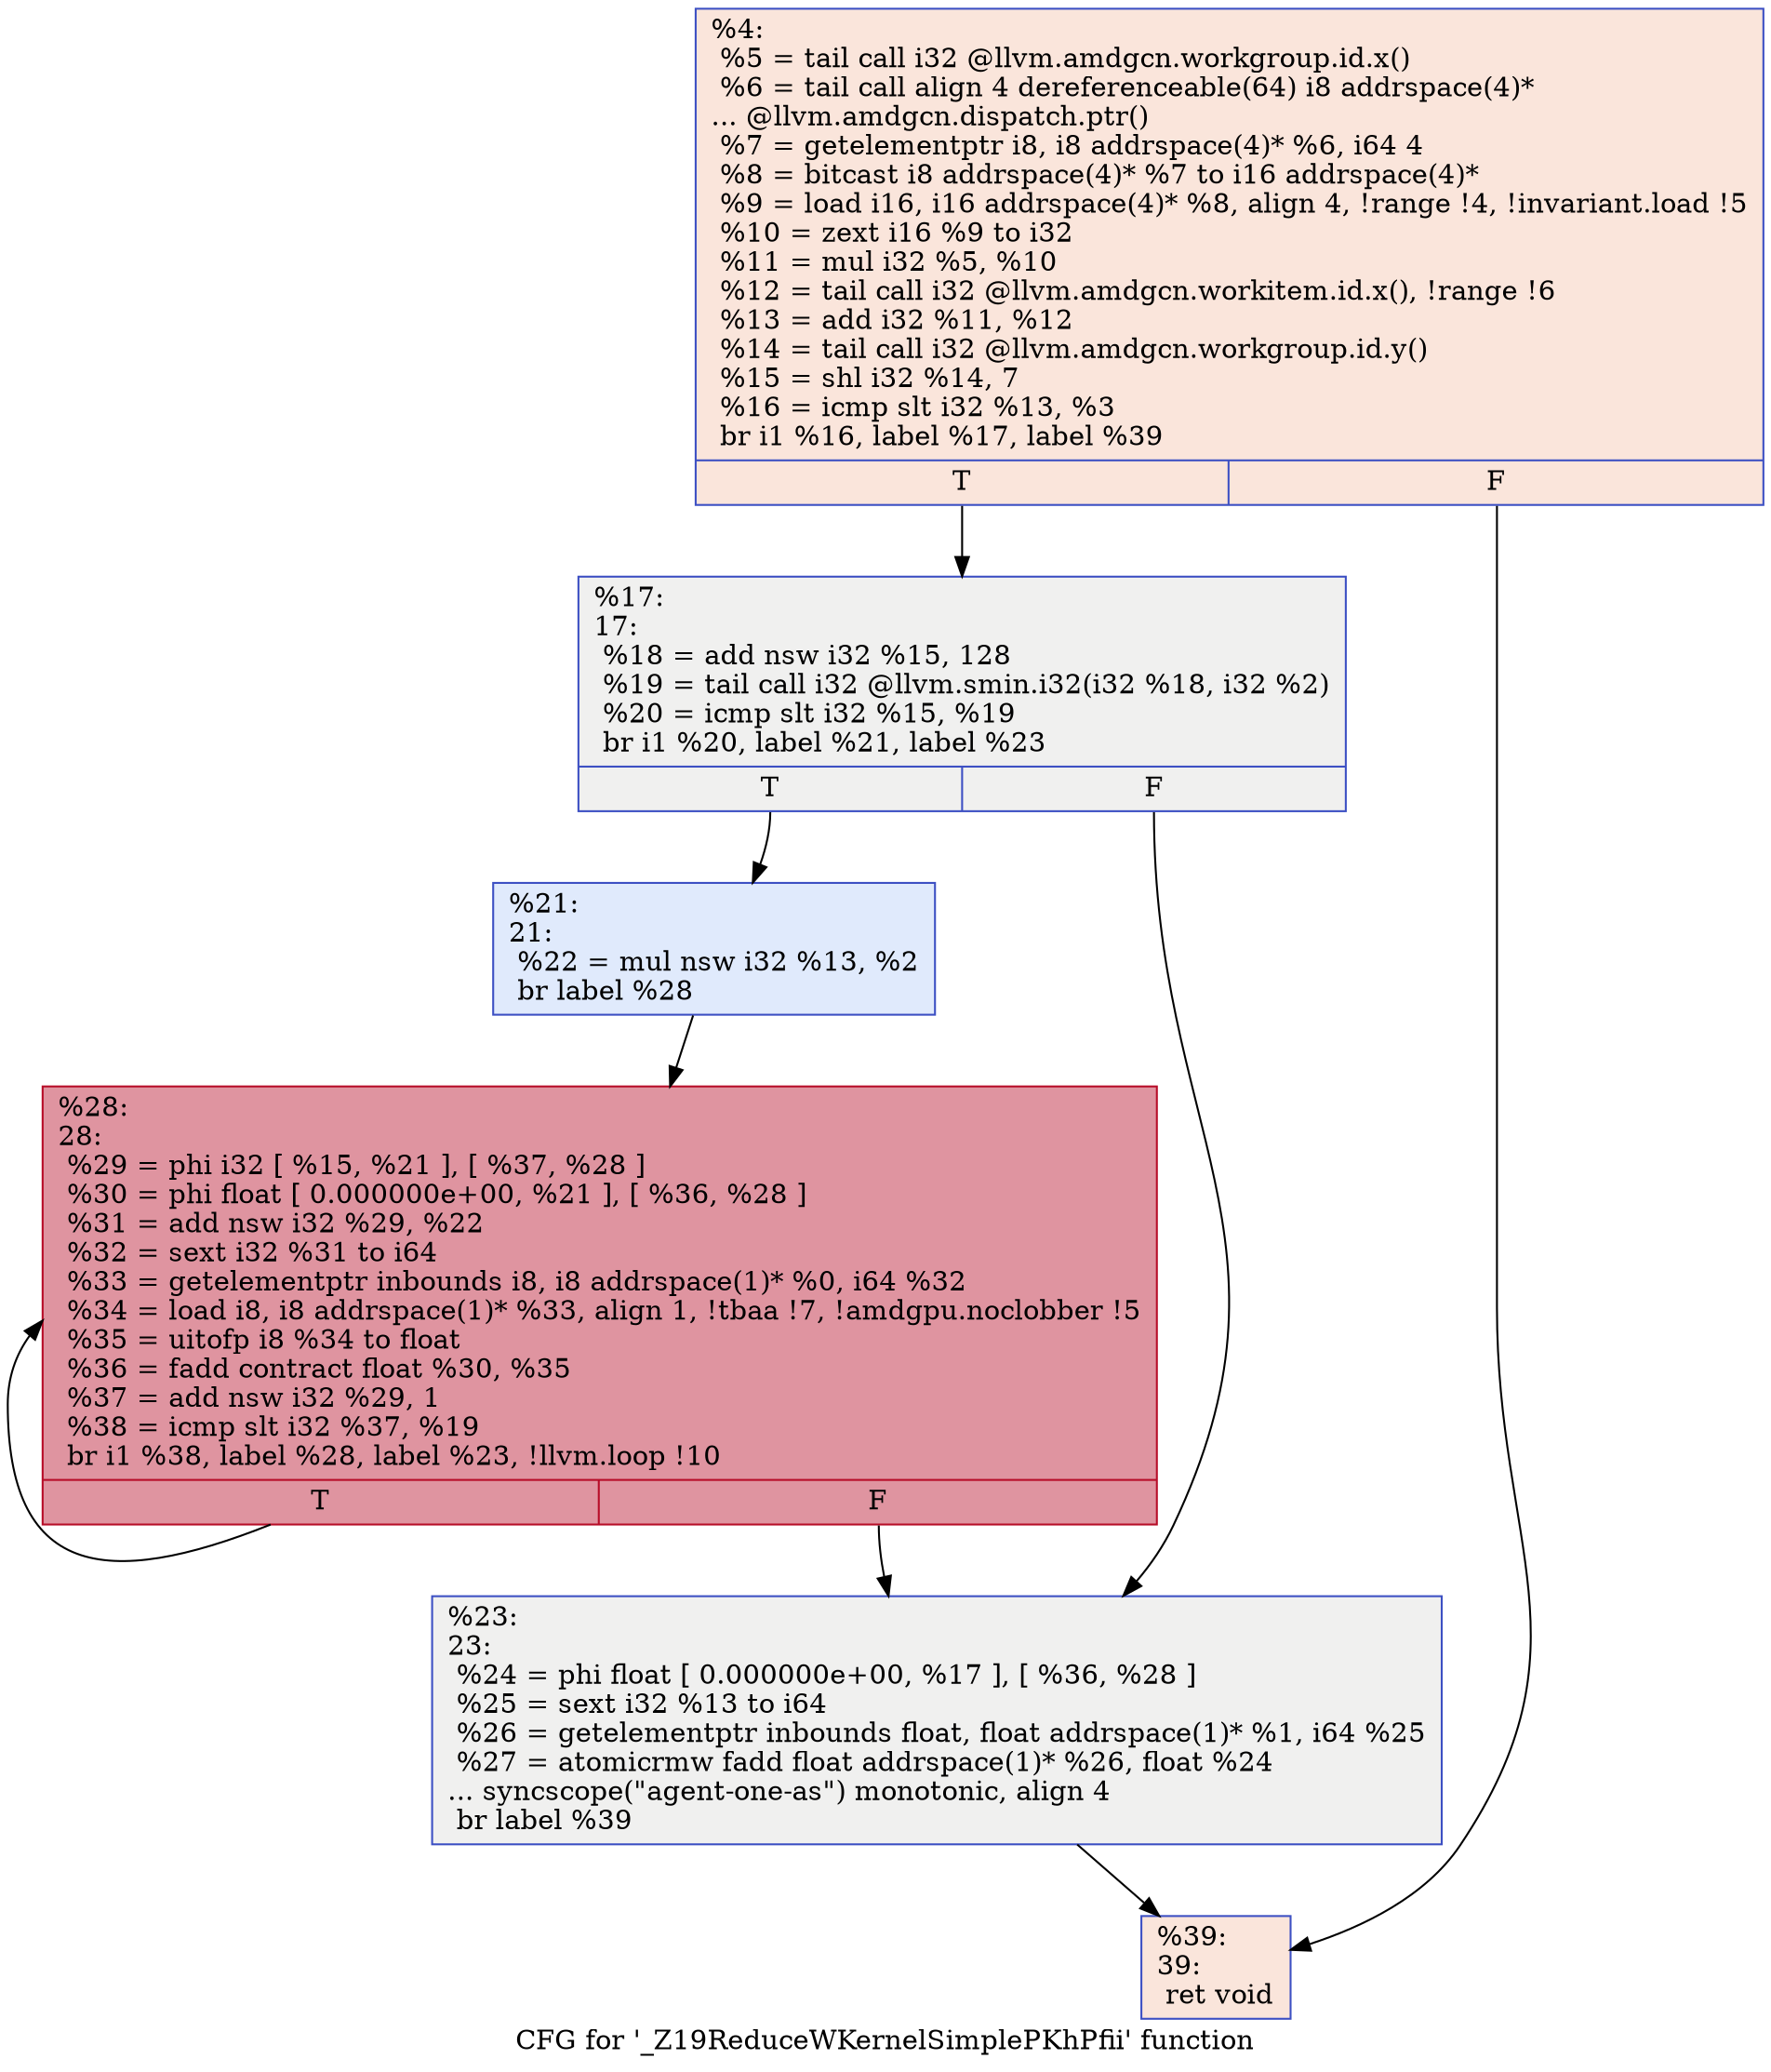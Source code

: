 digraph "CFG for '_Z19ReduceWKernelSimplePKhPfii' function" {
	label="CFG for '_Z19ReduceWKernelSimplePKhPfii' function";

	Node0x62204e0 [shape=record,color="#3d50c3ff", style=filled, fillcolor="#f4c5ad70",label="{%4:\l  %5 = tail call i32 @llvm.amdgcn.workgroup.id.x()\l  %6 = tail call align 4 dereferenceable(64) i8 addrspace(4)*\l... @llvm.amdgcn.dispatch.ptr()\l  %7 = getelementptr i8, i8 addrspace(4)* %6, i64 4\l  %8 = bitcast i8 addrspace(4)* %7 to i16 addrspace(4)*\l  %9 = load i16, i16 addrspace(4)* %8, align 4, !range !4, !invariant.load !5\l  %10 = zext i16 %9 to i32\l  %11 = mul i32 %5, %10\l  %12 = tail call i32 @llvm.amdgcn.workitem.id.x(), !range !6\l  %13 = add i32 %11, %12\l  %14 = tail call i32 @llvm.amdgcn.workgroup.id.y()\l  %15 = shl i32 %14, 7\l  %16 = icmp slt i32 %13, %3\l  br i1 %16, label %17, label %39\l|{<s0>T|<s1>F}}"];
	Node0x62204e0:s0 -> Node0x6221090;
	Node0x62204e0:s1 -> Node0x6222770;
	Node0x6221090 [shape=record,color="#3d50c3ff", style=filled, fillcolor="#dedcdb70",label="{%17:\l17:                                               \l  %18 = add nsw i32 %15, 128\l  %19 = tail call i32 @llvm.smin.i32(i32 %18, i32 %2)\l  %20 = icmp slt i32 %15, %19\l  br i1 %20, label %21, label %23\l|{<s0>T|<s1>F}}"];
	Node0x6221090:s0 -> Node0x6222c00;
	Node0x6221090:s1 -> Node0x6222c90;
	Node0x6222c00 [shape=record,color="#3d50c3ff", style=filled, fillcolor="#b9d0f970",label="{%21:\l21:                                               \l  %22 = mul nsw i32 %13, %2\l  br label %28\l}"];
	Node0x6222c00 -> Node0x6222e60;
	Node0x6222c90 [shape=record,color="#3d50c3ff", style=filled, fillcolor="#dedcdb70",label="{%23:\l23:                                               \l  %24 = phi float [ 0.000000e+00, %17 ], [ %36, %28 ]\l  %25 = sext i32 %13 to i64\l  %26 = getelementptr inbounds float, float addrspace(1)* %1, i64 %25\l  %27 = atomicrmw fadd float addrspace(1)* %26, float %24\l... syncscope(\"agent-one-as\") monotonic, align 4\l  br label %39\l}"];
	Node0x6222c90 -> Node0x6222770;
	Node0x6222e60 [shape=record,color="#b70d28ff", style=filled, fillcolor="#b70d2870",label="{%28:\l28:                                               \l  %29 = phi i32 [ %15, %21 ], [ %37, %28 ]\l  %30 = phi float [ 0.000000e+00, %21 ], [ %36, %28 ]\l  %31 = add nsw i32 %29, %22\l  %32 = sext i32 %31 to i64\l  %33 = getelementptr inbounds i8, i8 addrspace(1)* %0, i64 %32\l  %34 = load i8, i8 addrspace(1)* %33, align 1, !tbaa !7, !amdgpu.noclobber !5\l  %35 = uitofp i8 %34 to float\l  %36 = fadd contract float %30, %35\l  %37 = add nsw i32 %29, 1\l  %38 = icmp slt i32 %37, %19\l  br i1 %38, label %28, label %23, !llvm.loop !10\l|{<s0>T|<s1>F}}"];
	Node0x6222e60:s0 -> Node0x6222e60;
	Node0x6222e60:s1 -> Node0x6222c90;
	Node0x6222770 [shape=record,color="#3d50c3ff", style=filled, fillcolor="#f4c5ad70",label="{%39:\l39:                                               \l  ret void\l}"];
}
